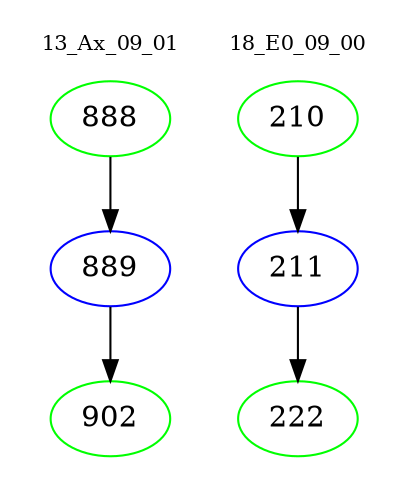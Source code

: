 digraph{
subgraph cluster_0 {
color = white
label = "13_Ax_09_01";
fontsize=10;
T0_888 [label="888", color="green"]
T0_888 -> T0_889 [color="black"]
T0_889 [label="889", color="blue"]
T0_889 -> T0_902 [color="black"]
T0_902 [label="902", color="green"]
}
subgraph cluster_1 {
color = white
label = "18_E0_09_00";
fontsize=10;
T1_210 [label="210", color="green"]
T1_210 -> T1_211 [color="black"]
T1_211 [label="211", color="blue"]
T1_211 -> T1_222 [color="black"]
T1_222 [label="222", color="green"]
}
}
